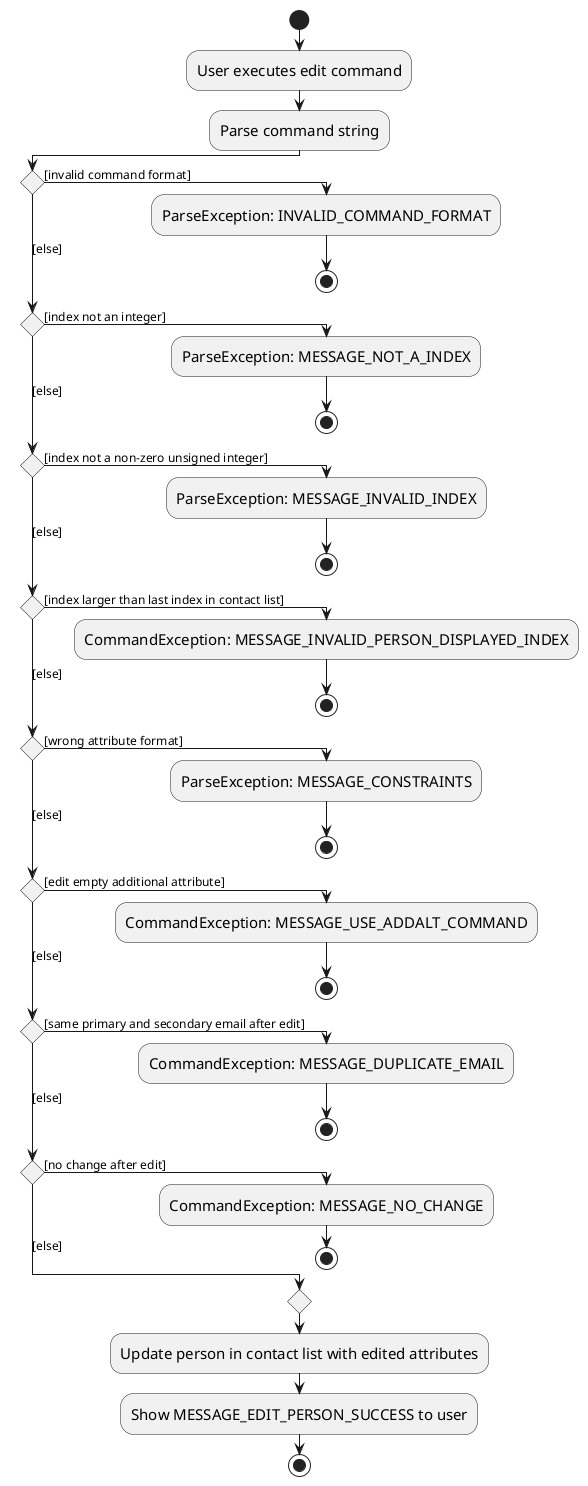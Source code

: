 @startuml
skinparam ActivityFontSize 15
skinparam ArrowFontSize 12
!pragma useVerticalIf on
start
:User executes edit command;
:Parse command string;

if () then ([invalid command format])
    :ParseException: INVALID_COMMAND_FORMAT;
    stop
([else]) elseif () then ([index not an integer])
    :ParseException: MESSAGE_NOT_A_INDEX;
    stop
([else]) elseif () then ([index not a non-zero unsigned integer])
    :ParseException: MESSAGE_INVALID_INDEX;
    stop
([else]) elseif () then ([index larger than last index in contact list])
    :CommandException: MESSAGE_INVALID_PERSON_DISPLAYED_INDEX;
    stop
([else]) elseif () then ([wrong attribute format])
    :ParseException: MESSAGE_CONSTRAINTS;
    stop
([else]) elseif () then ([edit empty additional attribute])
    :CommandException: MESSAGE_USE_ADDALT_COMMAND;
    stop
([else]) elseif () then ([same primary and secondary email after edit])
    :CommandException: MESSAGE_DUPLICATE_EMAIL;
    stop
([else]) elseif () then ([no change after edit])
    :CommandException: MESSAGE_NO_CHANGE;
    stop
else ([else])
endif
:Update person in contact list with edited attributes;
:Show MESSAGE_EDIT_PERSON_SUCCESS to user;

stop
@enduml
